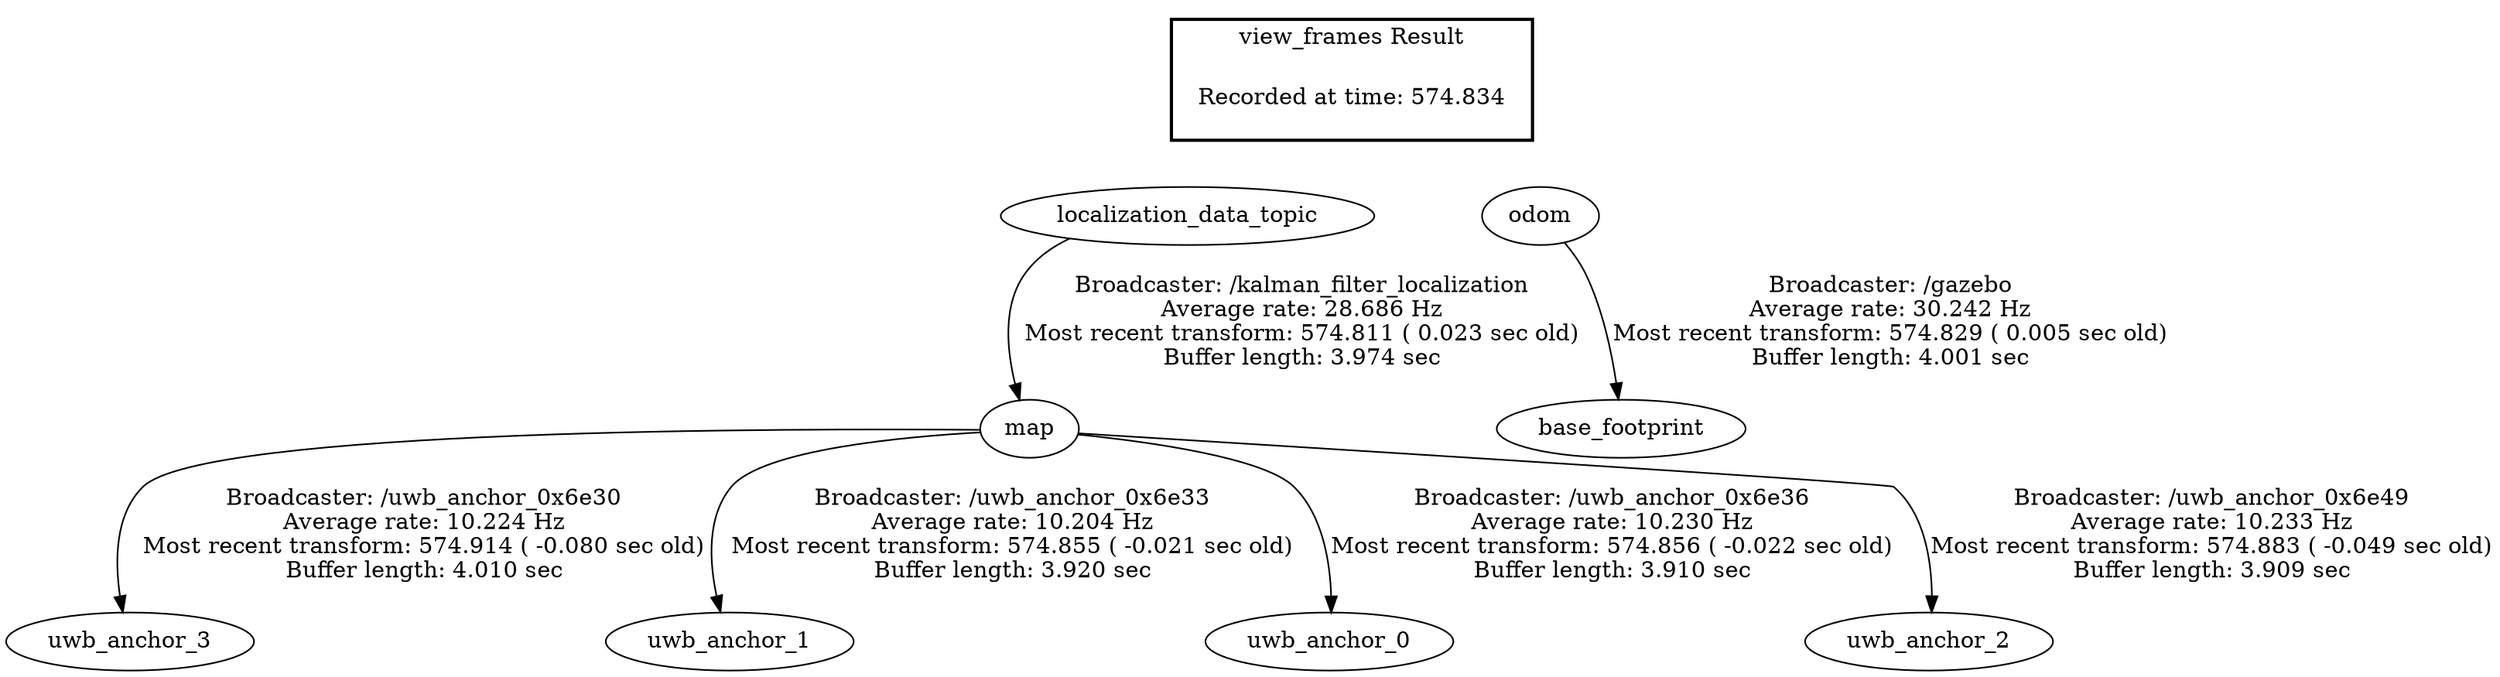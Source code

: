digraph G {
"map" -> "uwb_anchor_3"[label="Broadcaster: /uwb_anchor_0x6e30\nAverage rate: 10.224 Hz\nMost recent transform: 574.914 ( -0.080 sec old)\nBuffer length: 4.010 sec\n"];
"localization_data_topic" -> "map"[label="Broadcaster: /kalman_filter_localization\nAverage rate: 28.686 Hz\nMost recent transform: 574.811 ( 0.023 sec old)\nBuffer length: 3.974 sec\n"];
"odom" -> "base_footprint"[label="Broadcaster: /gazebo\nAverage rate: 30.242 Hz\nMost recent transform: 574.829 ( 0.005 sec old)\nBuffer length: 4.001 sec\n"];
"map" -> "uwb_anchor_1"[label="Broadcaster: /uwb_anchor_0x6e33\nAverage rate: 10.204 Hz\nMost recent transform: 574.855 ( -0.021 sec old)\nBuffer length: 3.920 sec\n"];
"map" -> "uwb_anchor_0"[label="Broadcaster: /uwb_anchor_0x6e36\nAverage rate: 10.230 Hz\nMost recent transform: 574.856 ( -0.022 sec old)\nBuffer length: 3.910 sec\n"];
"map" -> "uwb_anchor_2"[label="Broadcaster: /uwb_anchor_0x6e49\nAverage rate: 10.233 Hz\nMost recent transform: 574.883 ( -0.049 sec old)\nBuffer length: 3.909 sec\n"];
edge [style=invis];
 subgraph cluster_legend { style=bold; color=black; label ="view_frames Result";
"Recorded at time: 574.834"[ shape=plaintext ] ;
 }->"odom";
edge [style=invis];
 subgraph cluster_legend { style=bold; color=black; label ="view_frames Result";
"Recorded at time: 574.834"[ shape=plaintext ] ;
 }->"localization_data_topic";
}